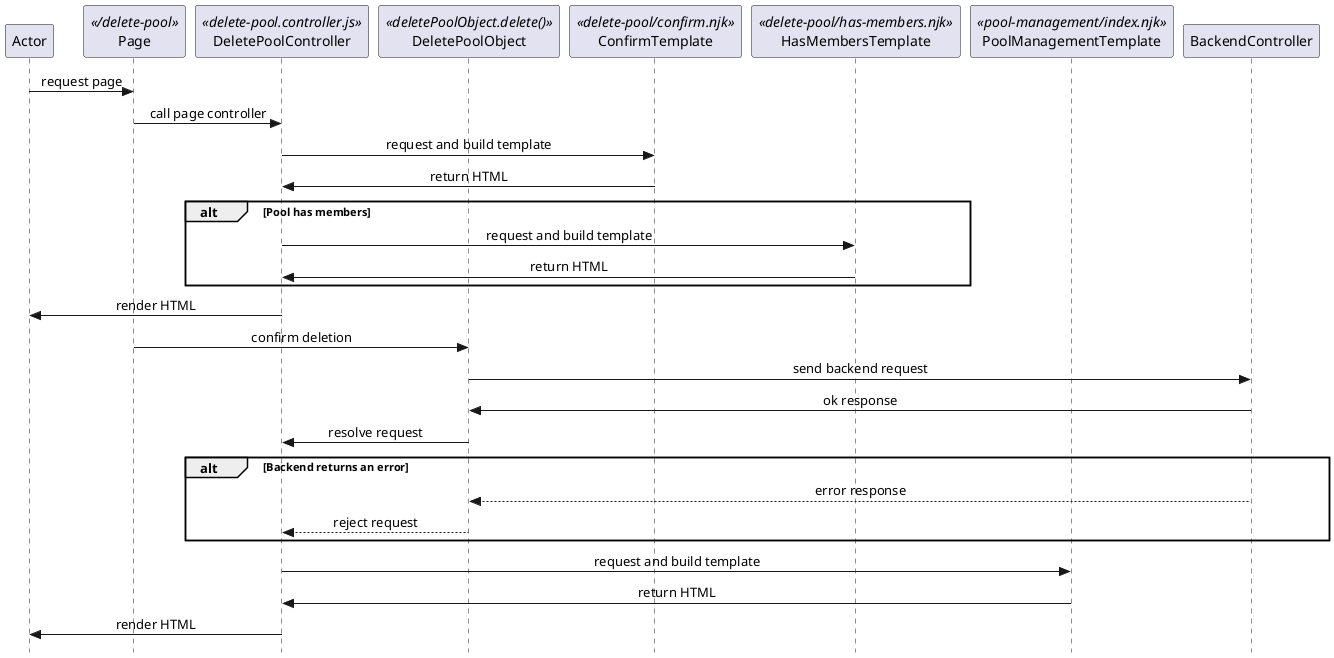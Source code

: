 @startuml delete-pool

skinparam Style strictuml 
skinparam SequenceMessageAlignment center

participant Actor

''' LOCAL ROUTING
participant Page <</delete-pool>>

''' CONTROLLER AND REQUEST OBJECTS
participant DeletePoolController <<delete-pool.controller.js>>
participant DeletePoolObject <<deletePoolObject.delete()>>

''' TEMPLATES
participant ConfirmTemplate <<delete-pool/confirm.njk>>
participant HasMembersTemplate <<delete-pool/has-members.njk>>
participant PoolManagementTemplate <<pool-management/index.njk>>

''' FILTERS AND VALIDATORS

''' BACKEND CONTROLLER
participant BackendController



''' JOURNEY FLOW
Actor -> Page : request page

Page -> DeletePoolController : call page controller

DeletePoolController -> ConfirmTemplate : request and build template
DeletePoolController <- ConfirmTemplate : return HTML

alt Pool has members
  DeletePoolController -> HasMembersTemplate : request and build template
  DeletePoolController <- HasMembersTemplate : return HTML
end

Actor <- DeletePoolController : render HTML

Page -> DeletePoolObject : confirm deletion
DeletePoolObject -> BackendController : send backend request
DeletePoolObject <- BackendController : ok response
DeletePoolController <- DeletePoolObject : resolve request

alt Backend returns an error
  DeletePoolObject <-- BackendController : error response
  DeletePoolController <-- DeletePoolObject : reject request
end

DeletePoolController -> PoolManagementTemplate : request and build template
DeletePoolController <- PoolManagementTemplate : return HTML

Actor <- DeletePoolController : render HTML

@enduml